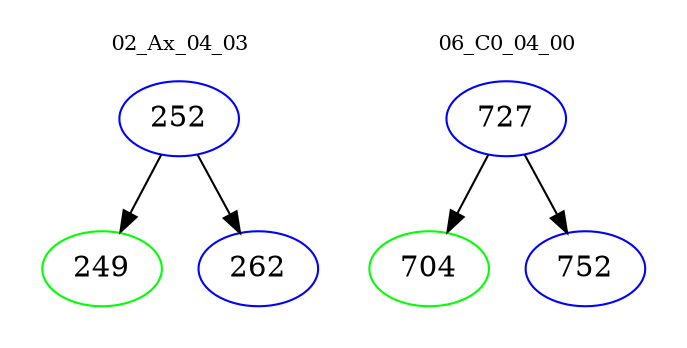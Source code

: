 digraph{
subgraph cluster_0 {
color = white
label = "02_Ax_04_03";
fontsize=10;
T0_252 [label="252", color="blue"]
T0_252 -> T0_249 [color="black"]
T0_249 [label="249", color="green"]
T0_252 -> T0_262 [color="black"]
T0_262 [label="262", color="blue"]
}
subgraph cluster_1 {
color = white
label = "06_C0_04_00";
fontsize=10;
T1_727 [label="727", color="blue"]
T1_727 -> T1_704 [color="black"]
T1_704 [label="704", color="green"]
T1_727 -> T1_752 [color="black"]
T1_752 [label="752", color="blue"]
}
}

